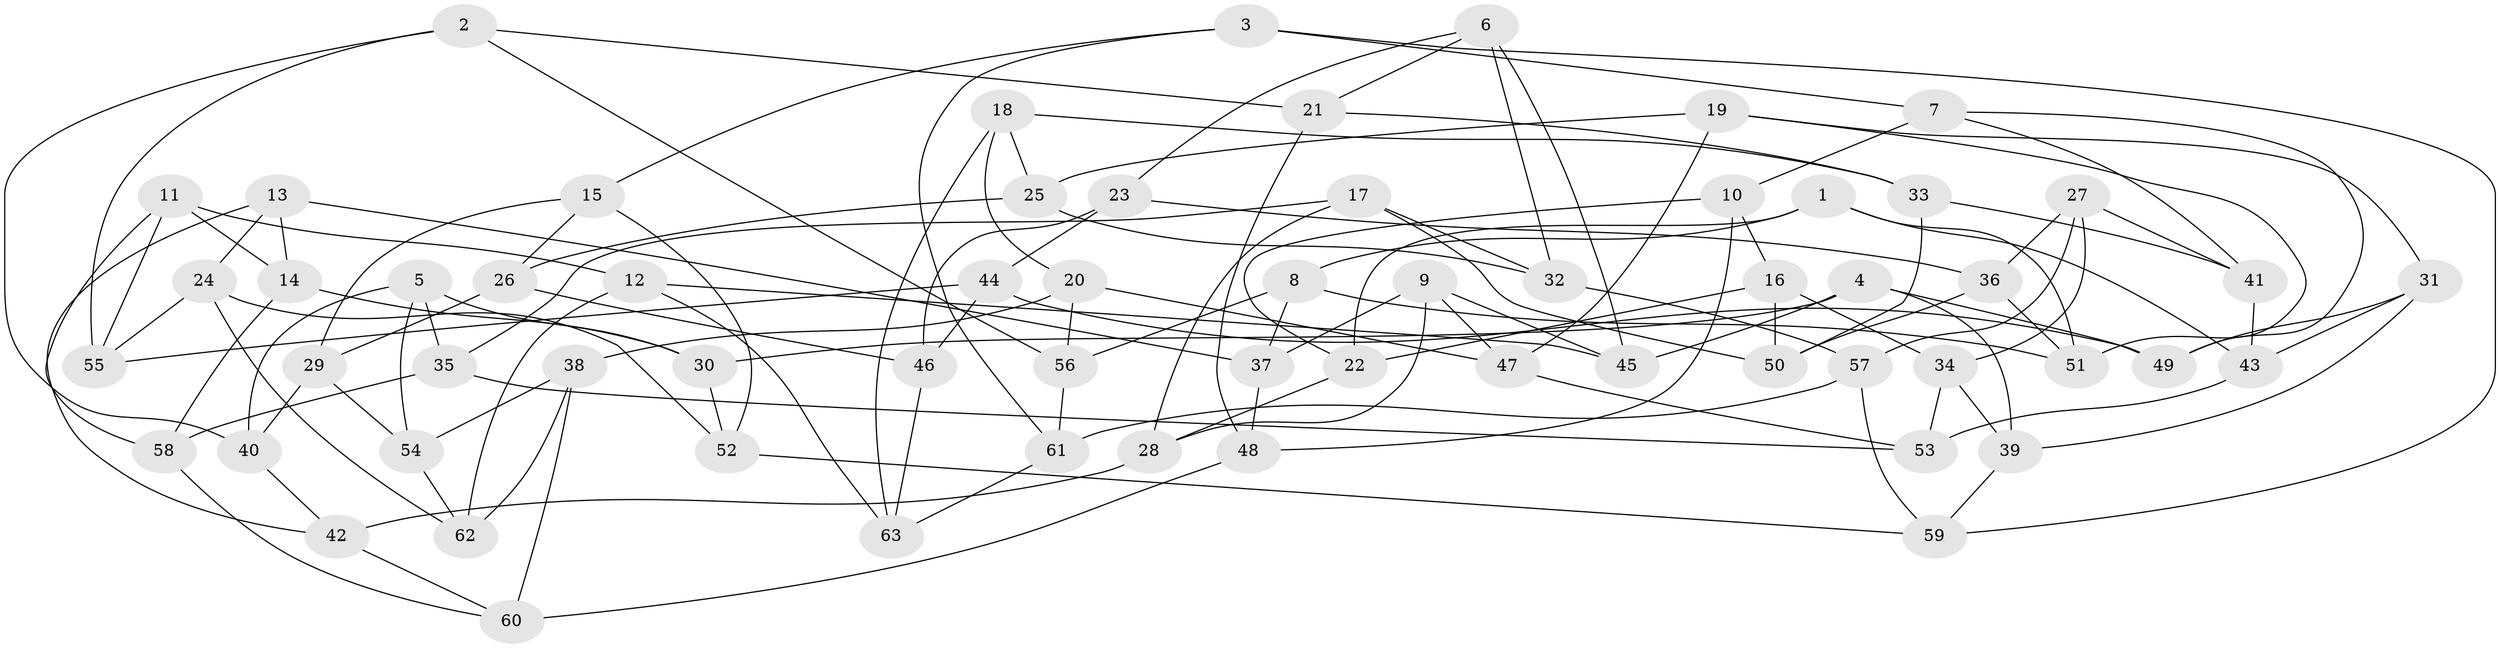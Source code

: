 // coarse degree distribution, {5: 0.2692307692307692, 4: 0.15384615384615385, 6: 0.34615384615384615, 7: 0.11538461538461539, 8: 0.11538461538461539}
// Generated by graph-tools (version 1.1) at 2025/38/03/04/25 23:38:15]
// undirected, 63 vertices, 126 edges
graph export_dot {
  node [color=gray90,style=filled];
  1;
  2;
  3;
  4;
  5;
  6;
  7;
  8;
  9;
  10;
  11;
  12;
  13;
  14;
  15;
  16;
  17;
  18;
  19;
  20;
  21;
  22;
  23;
  24;
  25;
  26;
  27;
  28;
  29;
  30;
  31;
  32;
  33;
  34;
  35;
  36;
  37;
  38;
  39;
  40;
  41;
  42;
  43;
  44;
  45;
  46;
  47;
  48;
  49;
  50;
  51;
  52;
  53;
  54;
  55;
  56;
  57;
  58;
  59;
  60;
  61;
  62;
  63;
  1 -- 51;
  1 -- 43;
  1 -- 8;
  1 -- 22;
  2 -- 40;
  2 -- 56;
  2 -- 55;
  2 -- 21;
  3 -- 61;
  3 -- 59;
  3 -- 7;
  3 -- 15;
  4 -- 49;
  4 -- 30;
  4 -- 39;
  4 -- 45;
  5 -- 35;
  5 -- 54;
  5 -- 40;
  5 -- 30;
  6 -- 32;
  6 -- 21;
  6 -- 45;
  6 -- 23;
  7 -- 49;
  7 -- 10;
  7 -- 41;
  8 -- 51;
  8 -- 37;
  8 -- 56;
  9 -- 28;
  9 -- 37;
  9 -- 45;
  9 -- 47;
  10 -- 22;
  10 -- 48;
  10 -- 16;
  11 -- 55;
  11 -- 58;
  11 -- 14;
  11 -- 12;
  12 -- 45;
  12 -- 63;
  12 -- 62;
  13 -- 24;
  13 -- 14;
  13 -- 42;
  13 -- 37;
  14 -- 30;
  14 -- 58;
  15 -- 29;
  15 -- 26;
  15 -- 52;
  16 -- 22;
  16 -- 34;
  16 -- 50;
  17 -- 50;
  17 -- 28;
  17 -- 32;
  17 -- 35;
  18 -- 25;
  18 -- 20;
  18 -- 33;
  18 -- 63;
  19 -- 25;
  19 -- 31;
  19 -- 51;
  19 -- 47;
  20 -- 38;
  20 -- 56;
  20 -- 47;
  21 -- 33;
  21 -- 48;
  22 -- 28;
  23 -- 46;
  23 -- 36;
  23 -- 44;
  24 -- 62;
  24 -- 52;
  24 -- 55;
  25 -- 26;
  25 -- 32;
  26 -- 46;
  26 -- 29;
  27 -- 41;
  27 -- 57;
  27 -- 36;
  27 -- 34;
  28 -- 42;
  29 -- 54;
  29 -- 40;
  30 -- 52;
  31 -- 49;
  31 -- 43;
  31 -- 39;
  32 -- 57;
  33 -- 41;
  33 -- 50;
  34 -- 39;
  34 -- 53;
  35 -- 53;
  35 -- 58;
  36 -- 51;
  36 -- 50;
  37 -- 48;
  38 -- 54;
  38 -- 60;
  38 -- 62;
  39 -- 59;
  40 -- 42;
  41 -- 43;
  42 -- 60;
  43 -- 53;
  44 -- 46;
  44 -- 55;
  44 -- 49;
  46 -- 63;
  47 -- 53;
  48 -- 60;
  52 -- 59;
  54 -- 62;
  56 -- 61;
  57 -- 61;
  57 -- 59;
  58 -- 60;
  61 -- 63;
}

